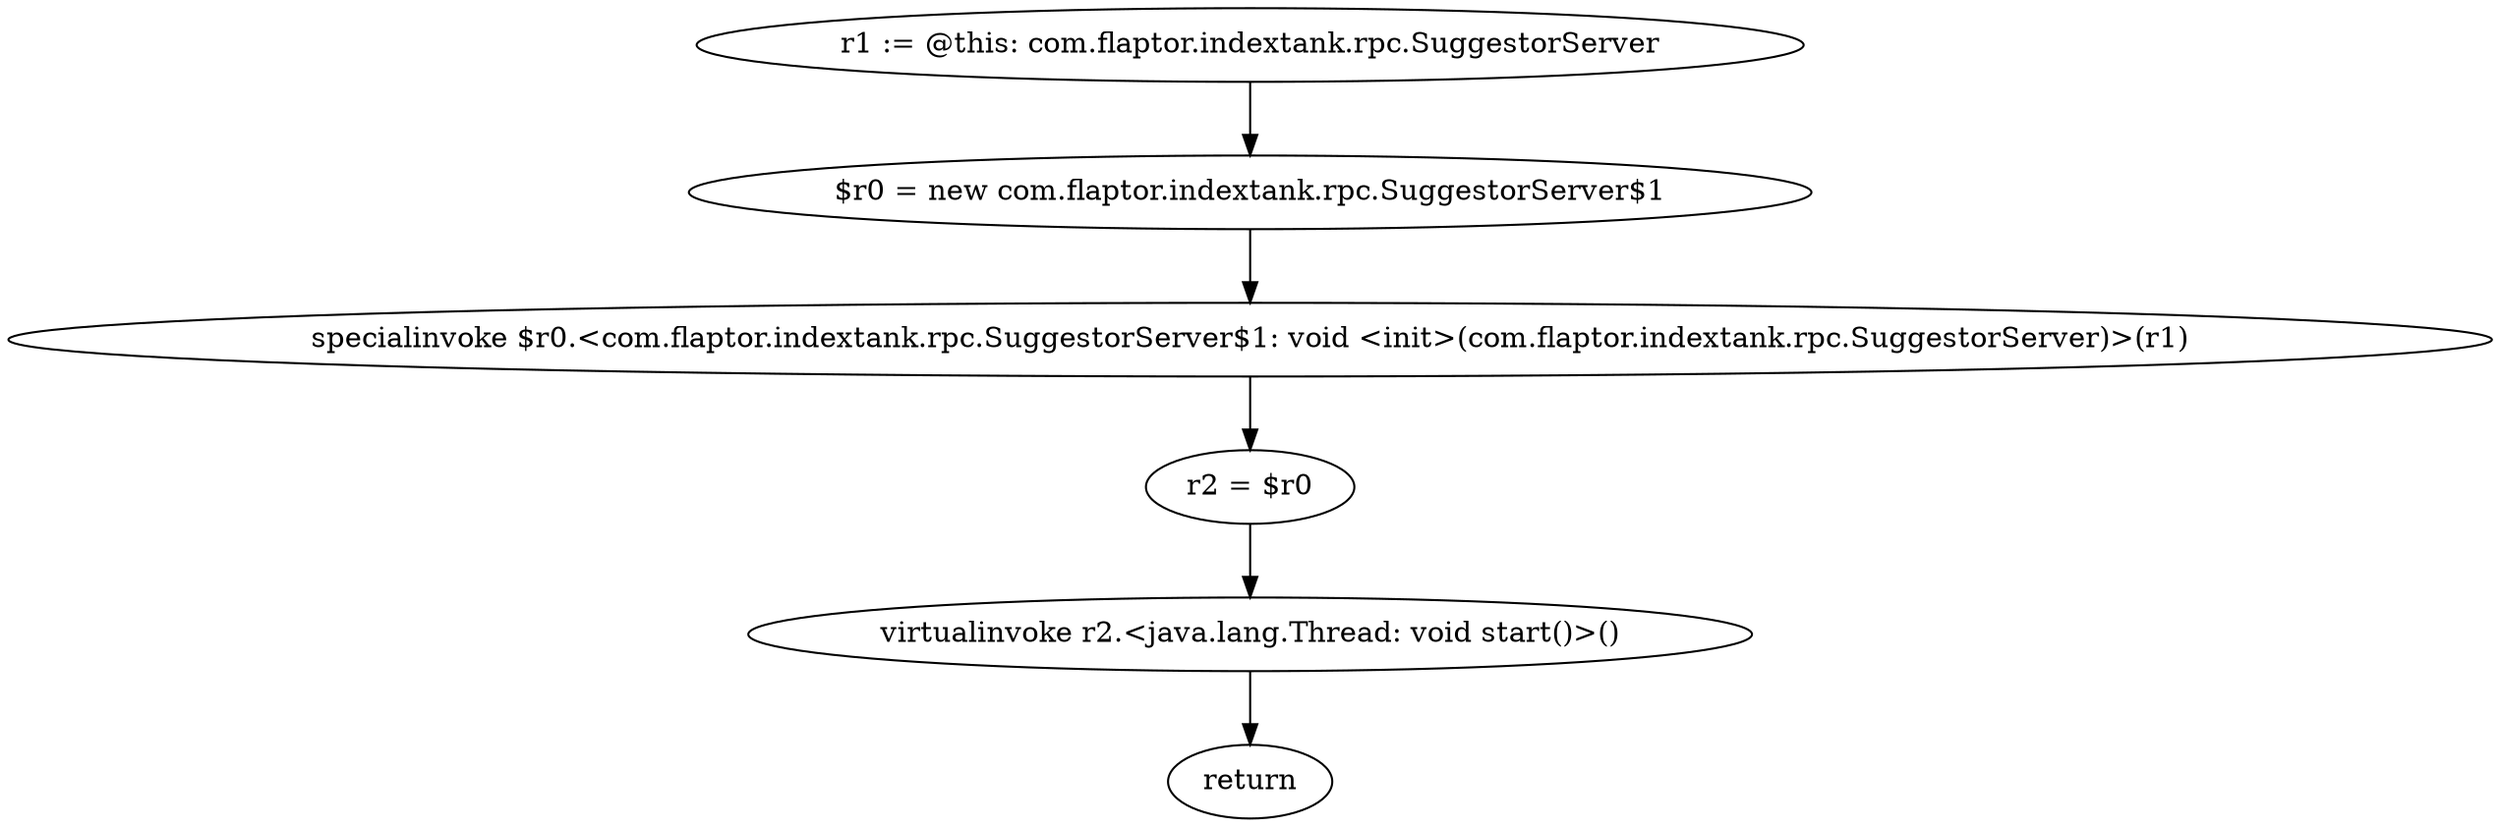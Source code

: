 digraph "unitGraph" {
    "r1 := @this: com.flaptor.indextank.rpc.SuggestorServer"
    "$r0 = new com.flaptor.indextank.rpc.SuggestorServer$1"
    "specialinvoke $r0.<com.flaptor.indextank.rpc.SuggestorServer$1: void <init>(com.flaptor.indextank.rpc.SuggestorServer)>(r1)"
    "r2 = $r0"
    "virtualinvoke r2.<java.lang.Thread: void start()>()"
    "return"
    "r1 := @this: com.flaptor.indextank.rpc.SuggestorServer"->"$r0 = new com.flaptor.indextank.rpc.SuggestorServer$1";
    "$r0 = new com.flaptor.indextank.rpc.SuggestorServer$1"->"specialinvoke $r0.<com.flaptor.indextank.rpc.SuggestorServer$1: void <init>(com.flaptor.indextank.rpc.SuggestorServer)>(r1)";
    "specialinvoke $r0.<com.flaptor.indextank.rpc.SuggestorServer$1: void <init>(com.flaptor.indextank.rpc.SuggestorServer)>(r1)"->"r2 = $r0";
    "r2 = $r0"->"virtualinvoke r2.<java.lang.Thread: void start()>()";
    "virtualinvoke r2.<java.lang.Thread: void start()>()"->"return";
}
